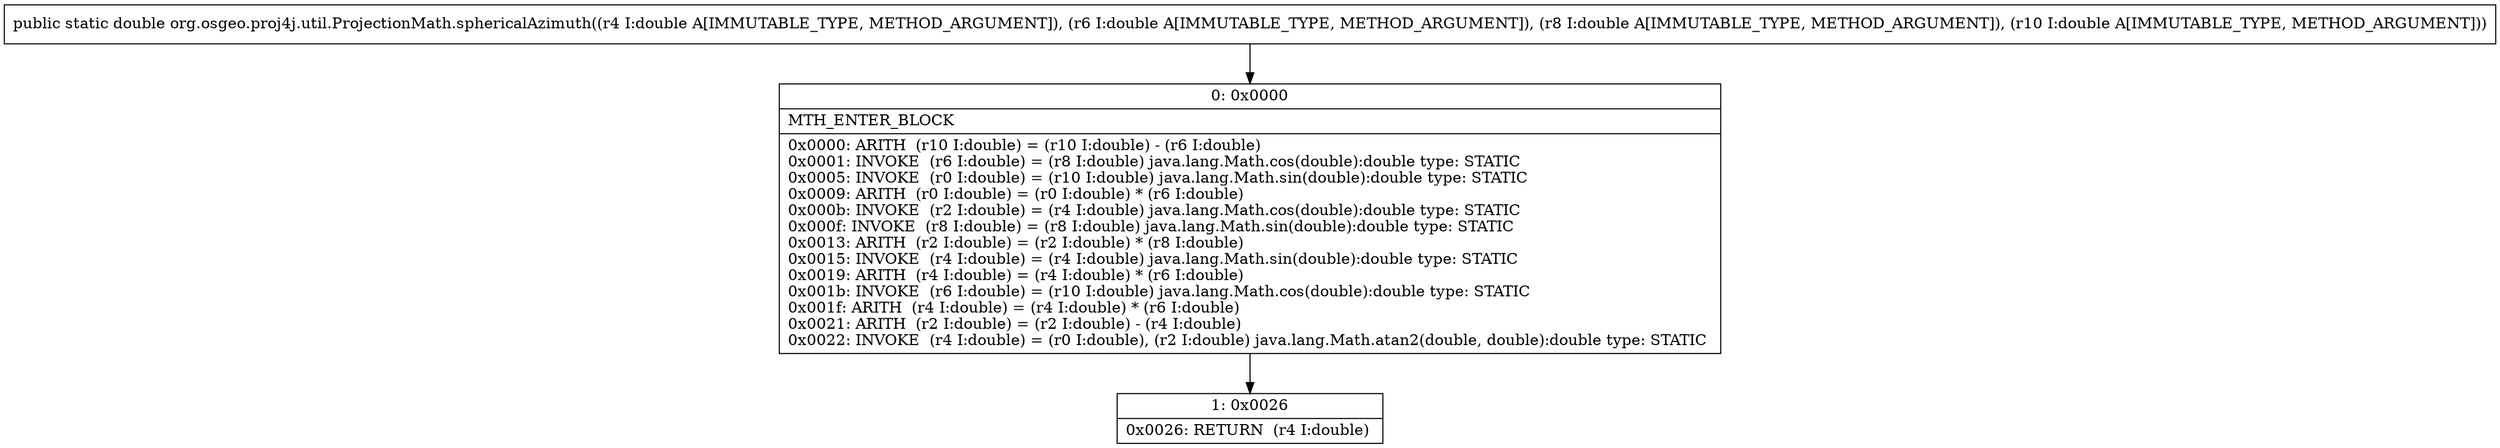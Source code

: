 digraph "CFG fororg.osgeo.proj4j.util.ProjectionMath.sphericalAzimuth(DDDD)D" {
Node_0 [shape=record,label="{0\:\ 0x0000|MTH_ENTER_BLOCK\l|0x0000: ARITH  (r10 I:double) = (r10 I:double) \- (r6 I:double) \l0x0001: INVOKE  (r6 I:double) = (r8 I:double) java.lang.Math.cos(double):double type: STATIC \l0x0005: INVOKE  (r0 I:double) = (r10 I:double) java.lang.Math.sin(double):double type: STATIC \l0x0009: ARITH  (r0 I:double) = (r0 I:double) * (r6 I:double) \l0x000b: INVOKE  (r2 I:double) = (r4 I:double) java.lang.Math.cos(double):double type: STATIC \l0x000f: INVOKE  (r8 I:double) = (r8 I:double) java.lang.Math.sin(double):double type: STATIC \l0x0013: ARITH  (r2 I:double) = (r2 I:double) * (r8 I:double) \l0x0015: INVOKE  (r4 I:double) = (r4 I:double) java.lang.Math.sin(double):double type: STATIC \l0x0019: ARITH  (r4 I:double) = (r4 I:double) * (r6 I:double) \l0x001b: INVOKE  (r6 I:double) = (r10 I:double) java.lang.Math.cos(double):double type: STATIC \l0x001f: ARITH  (r4 I:double) = (r4 I:double) * (r6 I:double) \l0x0021: ARITH  (r2 I:double) = (r2 I:double) \- (r4 I:double) \l0x0022: INVOKE  (r4 I:double) = (r0 I:double), (r2 I:double) java.lang.Math.atan2(double, double):double type: STATIC \l}"];
Node_1 [shape=record,label="{1\:\ 0x0026|0x0026: RETURN  (r4 I:double) \l}"];
MethodNode[shape=record,label="{public static double org.osgeo.proj4j.util.ProjectionMath.sphericalAzimuth((r4 I:double A[IMMUTABLE_TYPE, METHOD_ARGUMENT]), (r6 I:double A[IMMUTABLE_TYPE, METHOD_ARGUMENT]), (r8 I:double A[IMMUTABLE_TYPE, METHOD_ARGUMENT]), (r10 I:double A[IMMUTABLE_TYPE, METHOD_ARGUMENT])) }"];
MethodNode -> Node_0;
Node_0 -> Node_1;
}

